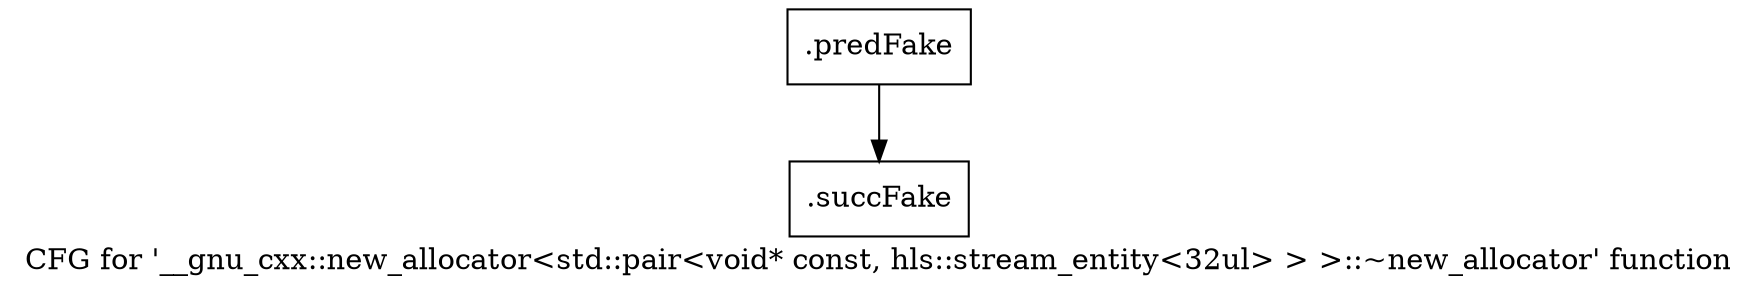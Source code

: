 digraph "CFG for '__gnu_cxx::new_allocator\<std::pair\<void* const, hls::stream_entity\<32ul\> \> \>::~new_allocator' function" {
	label="CFG for '__gnu_cxx::new_allocator\<std::pair\<void* const, hls::stream_entity\<32ul\> \> \>::~new_allocator' function";

	Node0x58541f0 [shape=record,filename="",linenumber="",label="{.predFake}"];
	Node0x58541f0 -> Node0x609a9b0[ callList="" memoryops="" filename="/mnt/xilinx/Vitis_HLS/2021.2/tps/lnx64/gcc-6.2.0/lib/gcc/x86_64-pc-linux-gnu/6.2.0/../../../../include/c++/6.2.0/ext/new_allocator.h" execusionnum="1"];
	Node0x609a9b0 [shape=record,filename="/mnt/xilinx/Vitis_HLS/2021.2/tps/lnx64/gcc-6.2.0/lib/gcc/x86_64-pc-linux-gnu/6.2.0/../../../../include/c++/6.2.0/ext/new_allocator.h",linenumber="86",label="{.succFake}"];
}
